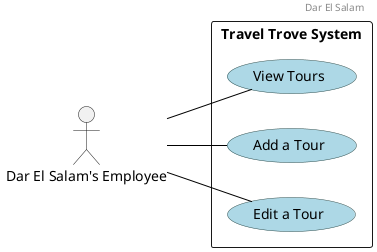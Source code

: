 @startuml
scale 1
left to right direction

header
Dar El Salam
endheader

' Custom skin parameters for use cases
skinparam usecase {
    BackgroundColor lightblue
    BorderColor DarkSlateGray
    ArrowColor Black
}

actor "Dar El Salam's Employee" as Employee

rectangle "Travel Trove System" {

    usecase "View Tours"
    usecase "Add a Tour"
    usecase "Edit a Tour"
}

Employee -- "View Tours"
Employee -- "Add a Tour"
Employee -- "Edit a Tour"

@enduml
